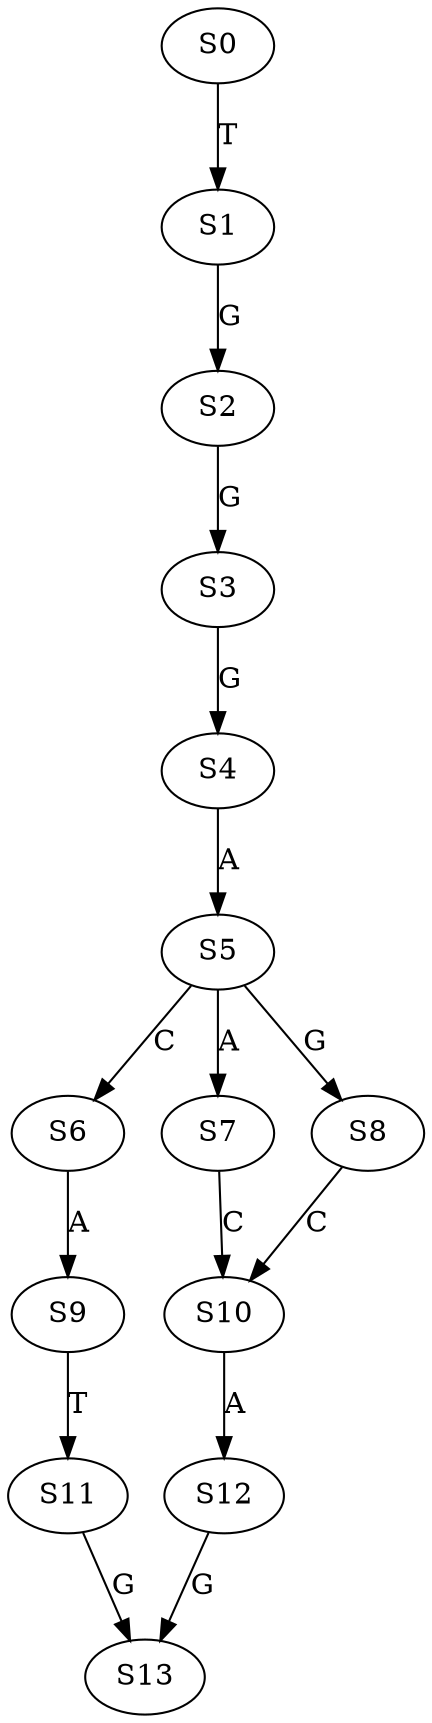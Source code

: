 strict digraph  {
	S0 -> S1 [ label = T ];
	S1 -> S2 [ label = G ];
	S2 -> S3 [ label = G ];
	S3 -> S4 [ label = G ];
	S4 -> S5 [ label = A ];
	S5 -> S6 [ label = C ];
	S5 -> S7 [ label = A ];
	S5 -> S8 [ label = G ];
	S6 -> S9 [ label = A ];
	S7 -> S10 [ label = C ];
	S8 -> S10 [ label = C ];
	S9 -> S11 [ label = T ];
	S10 -> S12 [ label = A ];
	S11 -> S13 [ label = G ];
	S12 -> S13 [ label = G ];
}
